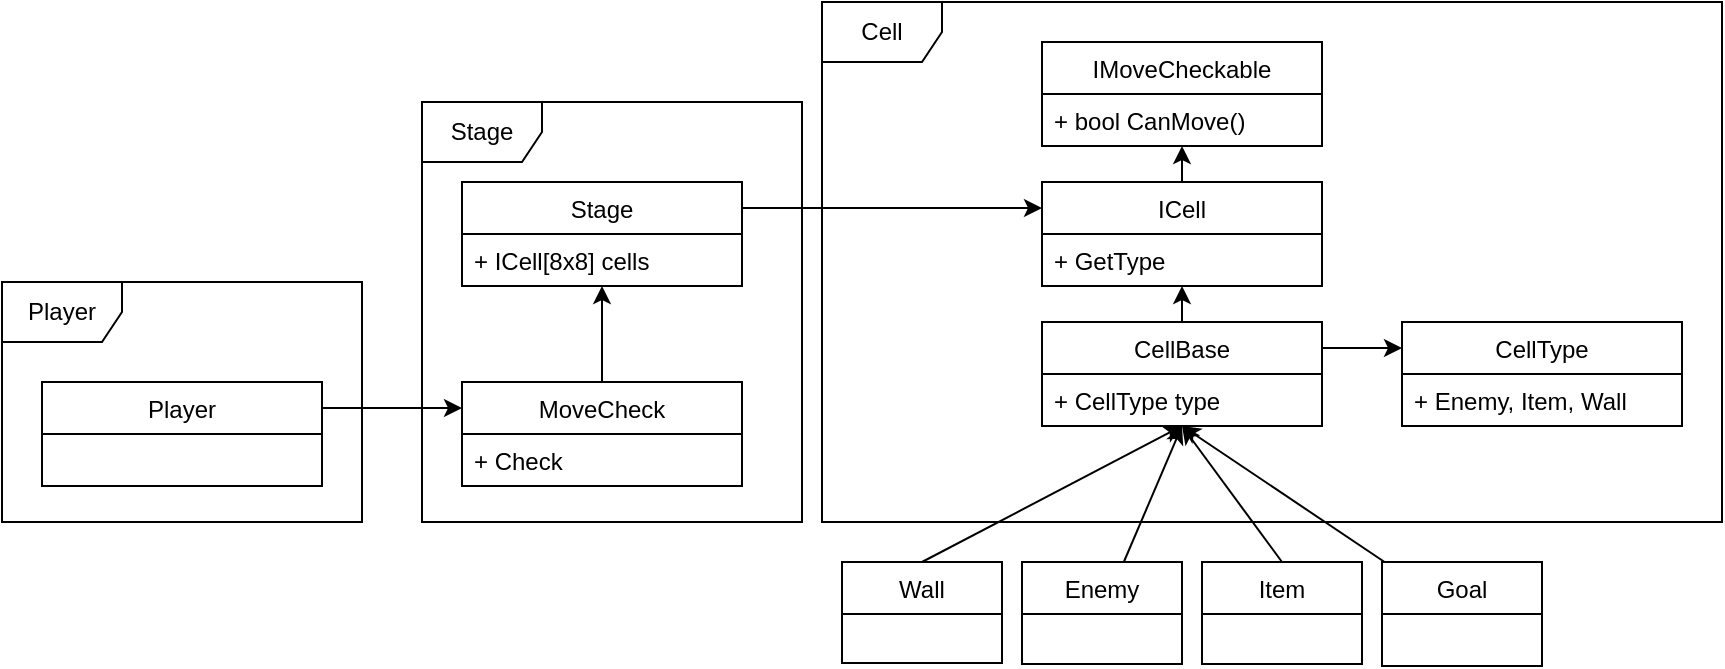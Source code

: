 <mxfile>
    <diagram id="gUzPYhwXV2ZLw_x8DYV8" name="ページ1">
        <mxGraphModel dx="1114" dy="624" grid="1" gridSize="10" guides="0" tooltips="1" connect="1" arrows="1" fold="1" page="0" pageScale="1" pageWidth="827" pageHeight="1169" math="0" shadow="0">
            <root>
                <mxCell id="0"/>
                <mxCell id="1" parent="0"/>
                <mxCell id="58" value="Cell" style="shape=umlFrame;whiteSpace=wrap;html=1;" vertex="1" parent="1">
                    <mxGeometry x="540" y="30" width="450" height="260" as="geometry"/>
                </mxCell>
                <mxCell id="55" value="Player" style="shape=umlFrame;whiteSpace=wrap;html=1;" vertex="1" parent="1">
                    <mxGeometry x="130" y="170" width="180" height="120" as="geometry"/>
                </mxCell>
                <mxCell id="50" style="edgeStyle=none;rounded=0;orthogonalLoop=1;jettySize=auto;html=1;entryX=0;entryY=0.25;entryDx=0;entryDy=0;exitX=1;exitY=0.25;exitDx=0;exitDy=0;" edge="1" parent="1" source="2" target="45">
                    <mxGeometry relative="1" as="geometry"/>
                </mxCell>
                <mxCell id="2" value="Player" style="swimlane;fontStyle=0;childLayout=stackLayout;horizontal=1;startSize=26;fillColor=none;horizontalStack=0;resizeParent=1;resizeParentMax=0;resizeLast=0;collapsible=1;marginBottom=0;" vertex="1" parent="1">
                    <mxGeometry x="150" y="220" width="140" height="52" as="geometry"/>
                </mxCell>
                <mxCell id="35" value="" style="edgeStyle=none;rounded=0;orthogonalLoop=1;jettySize=auto;html=1;entryX=0;entryY=0.25;entryDx=0;entryDy=0;exitX=1;exitY=0.25;exitDx=0;exitDy=0;" edge="1" parent="1" source="6" target="41">
                    <mxGeometry relative="1" as="geometry"/>
                </mxCell>
                <mxCell id="6" value="Stage" style="swimlane;fontStyle=0;childLayout=stackLayout;horizontal=1;startSize=26;fillColor=none;horizontalStack=0;resizeParent=1;resizeParentMax=0;resizeLast=0;collapsible=1;marginBottom=0;" vertex="1" parent="1">
                    <mxGeometry x="360" y="120" width="140" height="52" as="geometry"/>
                </mxCell>
                <mxCell id="7" value="+ ICell[8x8] cells" style="text;strokeColor=none;fillColor=none;align=left;verticalAlign=top;spacingLeft=4;spacingRight=4;overflow=hidden;rotatable=0;points=[[0,0.5],[1,0.5]];portConstraint=eastwest;" vertex="1" parent="6">
                    <mxGeometry y="26" width="140" height="26" as="geometry"/>
                </mxCell>
                <mxCell id="32" value="" style="edgeStyle=none;rounded=0;orthogonalLoop=1;jettySize=auto;html=1;entryX=0.5;entryY=1;entryDx=0;entryDy=0;" edge="1" parent="1" source="10" target="23">
                    <mxGeometry relative="1" as="geometry">
                        <mxPoint x="740" y="260" as="targetPoint"/>
                    </mxGeometry>
                </mxCell>
                <mxCell id="10" value="Enemy" style="swimlane;fontStyle=0;childLayout=stackLayout;horizontal=1;startSize=26;fillColor=none;horizontalStack=0;resizeParent=1;resizeParentMax=0;resizeLast=0;collapsible=1;marginBottom=0;" vertex="1" parent="1">
                    <mxGeometry x="640" y="310" width="80" height="51" as="geometry"/>
                </mxCell>
                <mxCell id="29" style="rounded=0;orthogonalLoop=1;jettySize=auto;html=1;entryX=0.5;entryY=1;entryDx=0;entryDy=0;exitX=0.5;exitY=0;exitDx=0;exitDy=0;" edge="1" parent="1" source="13" target="23">
                    <mxGeometry relative="1" as="geometry"/>
                </mxCell>
                <mxCell id="13" value="Wall" style="swimlane;fontStyle=0;childLayout=stackLayout;horizontal=1;startSize=26;fillColor=none;horizontalStack=0;resizeParent=1;resizeParentMax=0;resizeLast=0;collapsible=1;marginBottom=0;" vertex="1" parent="1">
                    <mxGeometry x="550" y="310" width="80" height="50.5" as="geometry"/>
                </mxCell>
                <mxCell id="16" value="Item" style="swimlane;fontStyle=0;childLayout=stackLayout;horizontal=1;startSize=26;fillColor=none;horizontalStack=0;resizeParent=1;resizeParentMax=0;resizeLast=0;collapsible=1;marginBottom=0;" vertex="1" parent="1">
                    <mxGeometry x="730" y="310" width="80" height="51" as="geometry"/>
                </mxCell>
                <mxCell id="19" value="CellType" style="swimlane;fontStyle=0;childLayout=stackLayout;horizontal=1;startSize=26;fillColor=none;horizontalStack=0;resizeParent=1;resizeParentMax=0;resizeLast=0;collapsible=1;marginBottom=0;" vertex="1" parent="1">
                    <mxGeometry x="830" y="190" width="140" height="52" as="geometry"/>
                </mxCell>
                <mxCell id="20" value="+ Enemy, Item, Wall" style="text;strokeColor=none;fillColor=none;align=left;verticalAlign=top;spacingLeft=4;spacingRight=4;overflow=hidden;rotatable=0;points=[[0,0.5],[1,0.5]];portConstraint=eastwest;" vertex="1" parent="19">
                    <mxGeometry y="26" width="140" height="26" as="geometry"/>
                </mxCell>
                <mxCell id="37" style="edgeStyle=none;rounded=0;orthogonalLoop=1;jettySize=auto;html=1;entryX=0.5;entryY=1;entryDx=0;entryDy=0;" edge="1" parent="1" source="23" target="41">
                    <mxGeometry relative="1" as="geometry"/>
                </mxCell>
                <mxCell id="39" style="edgeStyle=none;rounded=0;orthogonalLoop=1;jettySize=auto;html=1;entryX=0;entryY=0.25;entryDx=0;entryDy=0;exitX=1;exitY=0.25;exitDx=0;exitDy=0;" edge="1" parent="1" source="23" target="19">
                    <mxGeometry relative="1" as="geometry"/>
                </mxCell>
                <mxCell id="23" value="CellBase" style="swimlane;fontStyle=0;childLayout=stackLayout;horizontal=1;startSize=26;fillColor=none;horizontalStack=0;resizeParent=1;resizeParentMax=0;resizeLast=0;collapsible=1;marginBottom=0;" vertex="1" parent="1">
                    <mxGeometry x="650" y="190" width="140" height="52" as="geometry"/>
                </mxCell>
                <mxCell id="43" value="+ CellType type" style="text;strokeColor=none;fillColor=none;align=left;verticalAlign=top;spacingLeft=4;spacingRight=4;overflow=hidden;rotatable=0;points=[[0,0.5],[1,0.5]];portConstraint=eastwest;" vertex="1" parent="23">
                    <mxGeometry y="26" width="140" height="26" as="geometry"/>
                </mxCell>
                <mxCell id="26" value="IMoveCheckable" style="swimlane;fontStyle=0;childLayout=stackLayout;horizontal=1;startSize=26;fillColor=none;horizontalStack=0;resizeParent=1;resizeParentMax=0;resizeLast=0;collapsible=1;marginBottom=0;" vertex="1" parent="1">
                    <mxGeometry x="650" y="50" width="140" height="52" as="geometry"/>
                </mxCell>
                <mxCell id="38" value="+ bool CanMove()" style="text;strokeColor=none;fillColor=none;align=left;verticalAlign=top;spacingLeft=4;spacingRight=4;overflow=hidden;rotatable=0;points=[[0,0.5],[1,0.5]];portConstraint=eastwest;" vertex="1" parent="26">
                    <mxGeometry y="26" width="140" height="26" as="geometry"/>
                </mxCell>
                <mxCell id="34" value="" style="edgeStyle=none;rounded=0;orthogonalLoop=1;jettySize=auto;html=1;entryX=0.5;entryY=1;entryDx=0;entryDy=0;exitX=0.5;exitY=0;exitDx=0;exitDy=0;" edge="1" parent="1" source="16" target="23">
                    <mxGeometry relative="1" as="geometry">
                        <mxPoint x="730" y="319" as="sourcePoint"/>
                        <mxPoint x="730" y="227" as="targetPoint"/>
                    </mxGeometry>
                </mxCell>
                <mxCell id="42" value="" style="edgeStyle=none;rounded=0;orthogonalLoop=1;jettySize=auto;html=1;" edge="1" parent="1" source="41" target="38">
                    <mxGeometry relative="1" as="geometry"/>
                </mxCell>
                <mxCell id="41" value="ICell" style="swimlane;fontStyle=0;childLayout=stackLayout;horizontal=1;startSize=26;fillColor=none;horizontalStack=0;resizeParent=1;resizeParentMax=0;resizeLast=0;collapsible=1;marginBottom=0;" vertex="1" parent="1">
                    <mxGeometry x="650" y="120" width="140" height="52" as="geometry"/>
                </mxCell>
                <mxCell id="44" value="+ GetType" style="text;strokeColor=none;fillColor=none;align=left;verticalAlign=top;spacingLeft=4;spacingRight=4;overflow=hidden;rotatable=0;points=[[0,0.5],[1,0.5]];portConstraint=eastwest;" vertex="1" parent="41">
                    <mxGeometry y="26" width="140" height="26" as="geometry"/>
                </mxCell>
                <mxCell id="48" style="edgeStyle=none;rounded=0;orthogonalLoop=1;jettySize=auto;html=1;" edge="1" parent="1" source="45" target="7">
                    <mxGeometry relative="1" as="geometry"/>
                </mxCell>
                <mxCell id="45" value="MoveCheck" style="swimlane;fontStyle=0;childLayout=stackLayout;horizontal=1;startSize=26;fillColor=none;horizontalStack=0;resizeParent=1;resizeParentMax=0;resizeLast=0;collapsible=1;marginBottom=0;" vertex="1" parent="1">
                    <mxGeometry x="360" y="220" width="140" height="52" as="geometry"/>
                </mxCell>
                <mxCell id="54" value="+ Check" style="text;strokeColor=none;fillColor=none;align=left;verticalAlign=top;spacingLeft=4;spacingRight=4;overflow=hidden;rotatable=0;points=[[0,0.5],[1,0.5]];portConstraint=eastwest;" vertex="1" parent="45">
                    <mxGeometry y="26" width="140" height="26" as="geometry"/>
                </mxCell>
                <mxCell id="53" style="edgeStyle=none;rounded=0;orthogonalLoop=1;jettySize=auto;html=1;entryX=0.501;entryY=1.002;entryDx=0;entryDy=0;entryPerimeter=0;" edge="1" parent="1" source="51" target="43">
                    <mxGeometry relative="1" as="geometry">
                        <mxPoint x="730" y="260" as="targetPoint"/>
                    </mxGeometry>
                </mxCell>
                <mxCell id="51" value="Goal" style="swimlane;fontStyle=0;childLayout=stackLayout;horizontal=1;startSize=26;fillColor=none;horizontalStack=0;resizeParent=1;resizeParentMax=0;resizeLast=0;collapsible=1;marginBottom=0;" vertex="1" parent="1">
                    <mxGeometry x="820" y="310" width="80" height="52" as="geometry"/>
                </mxCell>
                <mxCell id="56" value="Stage" style="shape=umlFrame;whiteSpace=wrap;html=1;" vertex="1" parent="1">
                    <mxGeometry x="340" y="80" width="190" height="210" as="geometry"/>
                </mxCell>
            </root>
        </mxGraphModel>
    </diagram>
</mxfile>